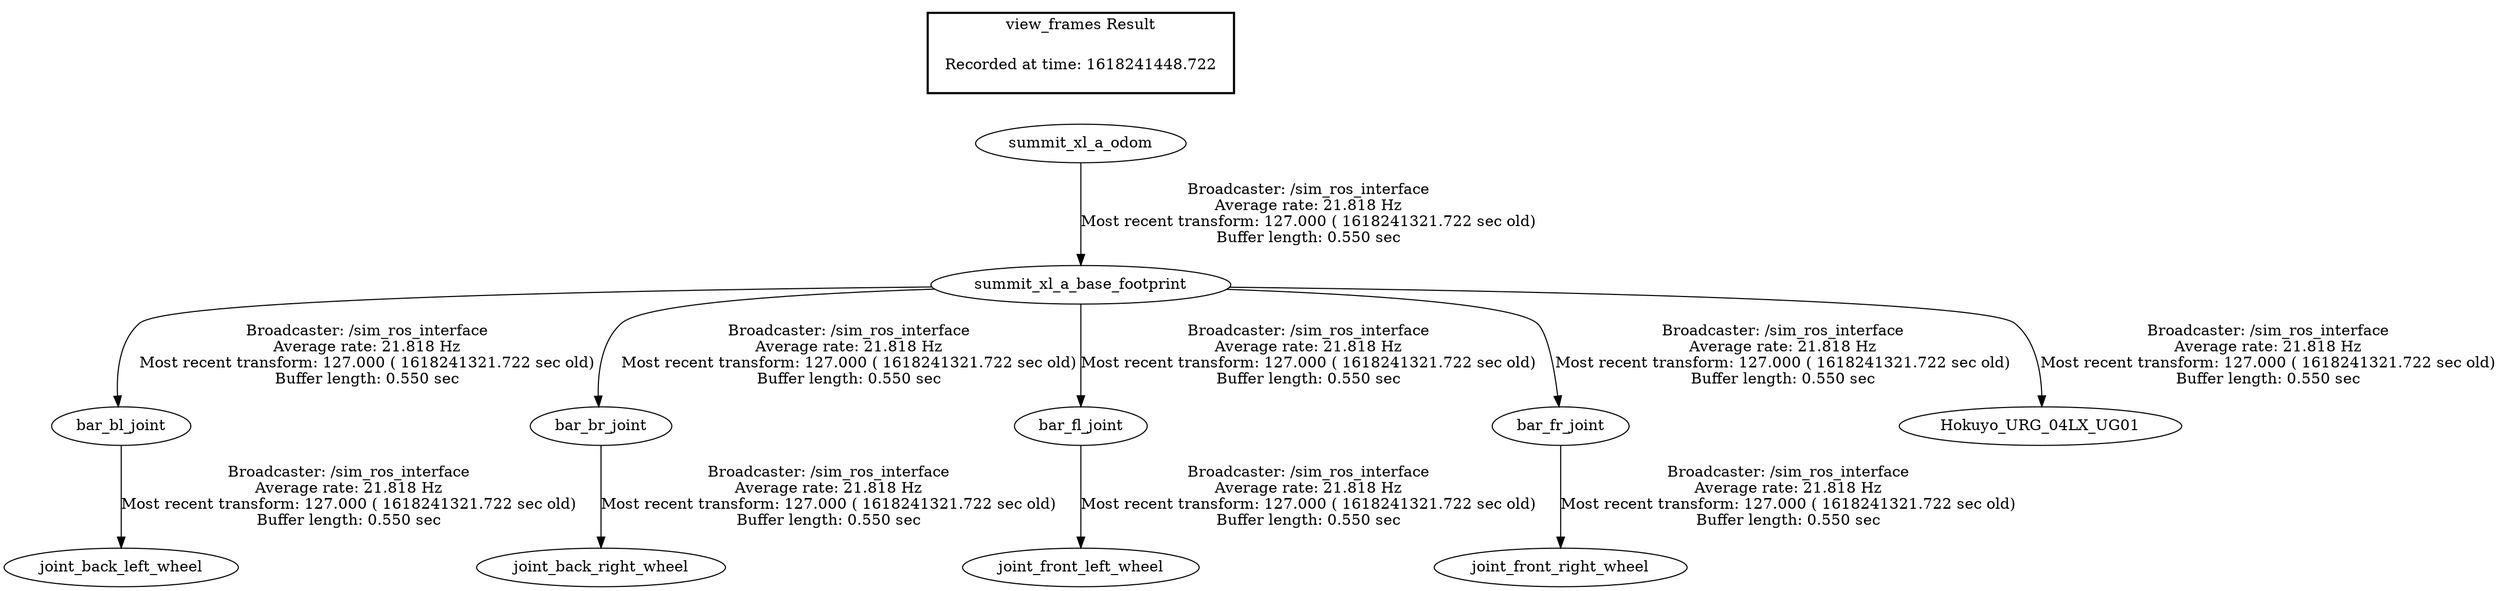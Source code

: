 digraph G {
"summit_xl_a_odom" -> "summit_xl_a_base_footprint"[label="Broadcaster: /sim_ros_interface\nAverage rate: 21.818 Hz\nMost recent transform: 127.000 ( 1618241321.722 sec old)\nBuffer length: 0.550 sec\n"];
"summit_xl_a_base_footprint" -> "bar_bl_joint"[label="Broadcaster: /sim_ros_interface\nAverage rate: 21.818 Hz\nMost recent transform: 127.000 ( 1618241321.722 sec old)\nBuffer length: 0.550 sec\n"];
"summit_xl_a_base_footprint" -> "bar_br_joint"[label="Broadcaster: /sim_ros_interface\nAverage rate: 21.818 Hz\nMost recent transform: 127.000 ( 1618241321.722 sec old)\nBuffer length: 0.550 sec\n"];
"summit_xl_a_base_footprint" -> "bar_fl_joint"[label="Broadcaster: /sim_ros_interface\nAverage rate: 21.818 Hz\nMost recent transform: 127.000 ( 1618241321.722 sec old)\nBuffer length: 0.550 sec\n"];
"summit_xl_a_base_footprint" -> "bar_fr_joint"[label="Broadcaster: /sim_ros_interface\nAverage rate: 21.818 Hz\nMost recent transform: 127.000 ( 1618241321.722 sec old)\nBuffer length: 0.550 sec\n"];
"summit_xl_a_base_footprint" -> "Hokuyo_URG_04LX_UG01"[label="Broadcaster: /sim_ros_interface\nAverage rate: 21.818 Hz\nMost recent transform: 127.000 ( 1618241321.722 sec old)\nBuffer length: 0.550 sec\n"];
"bar_bl_joint" -> "joint_back_left_wheel"[label="Broadcaster: /sim_ros_interface\nAverage rate: 21.818 Hz\nMost recent transform: 127.000 ( 1618241321.722 sec old)\nBuffer length: 0.550 sec\n"];
"bar_br_joint" -> "joint_back_right_wheel"[label="Broadcaster: /sim_ros_interface\nAverage rate: 21.818 Hz\nMost recent transform: 127.000 ( 1618241321.722 sec old)\nBuffer length: 0.550 sec\n"];
"bar_fl_joint" -> "joint_front_left_wheel"[label="Broadcaster: /sim_ros_interface\nAverage rate: 21.818 Hz\nMost recent transform: 127.000 ( 1618241321.722 sec old)\nBuffer length: 0.550 sec\n"];
"bar_fr_joint" -> "joint_front_right_wheel"[label="Broadcaster: /sim_ros_interface\nAverage rate: 21.818 Hz\nMost recent transform: 127.000 ( 1618241321.722 sec old)\nBuffer length: 0.550 sec\n"];
edge [style=invis];
 subgraph cluster_legend { style=bold; color=black; label ="view_frames Result";
"Recorded at time: 1618241448.722"[ shape=plaintext ] ;
 }->"summit_xl_a_odom";
}